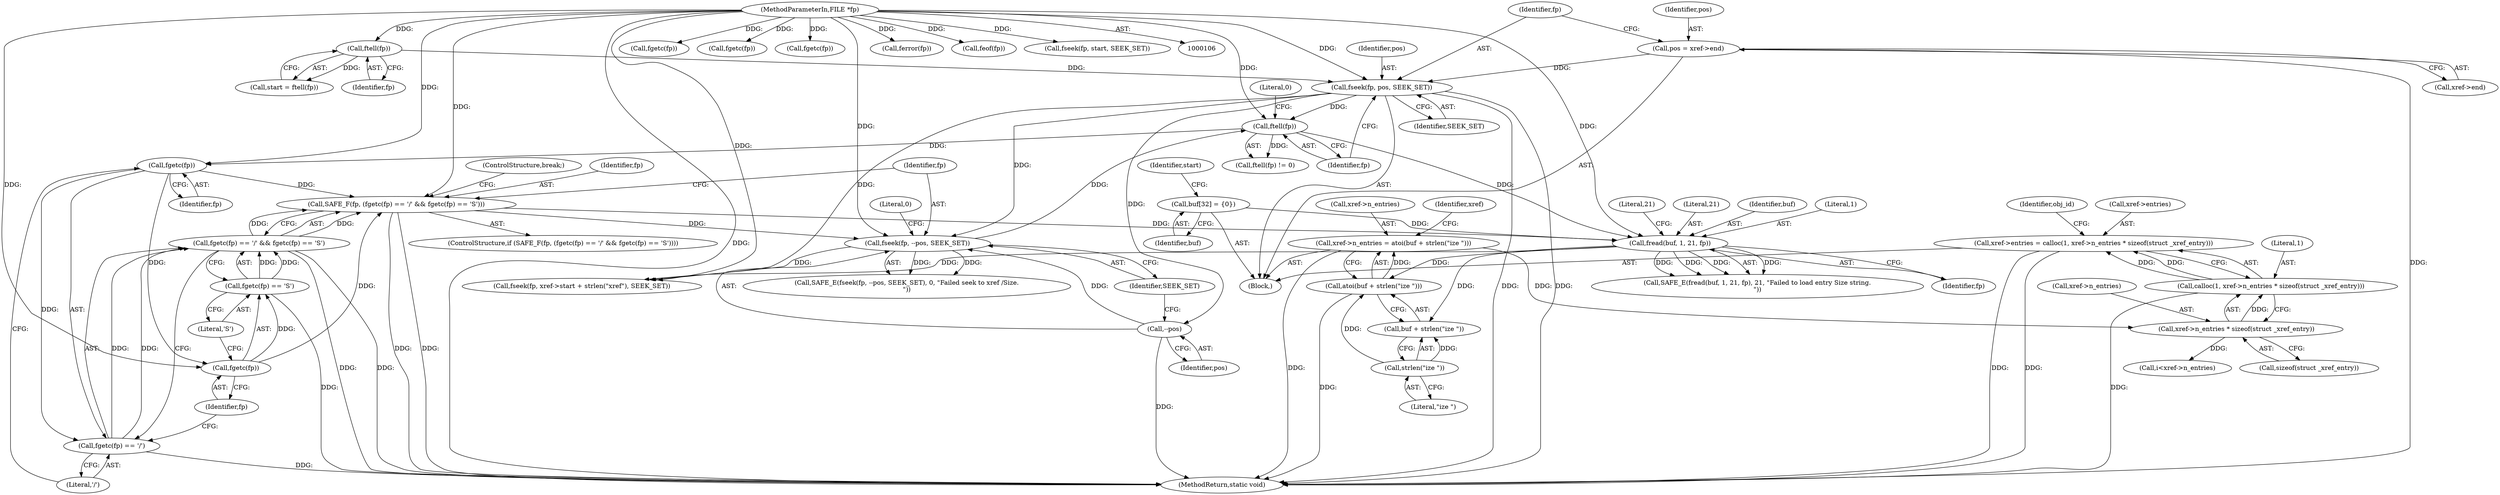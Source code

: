 digraph "0_pdfresurrect_0c4120fffa3dffe97b95c486a120eded82afe8a6_4@API" {
"1000177" [label="(Call,xref->entries = calloc(1, xref->n_entries * sizeof(struct _xref_entry)))"];
"1000181" [label="(Call,calloc(1, xref->n_entries * sizeof(struct _xref_entry)))"];
"1000183" [label="(Call,xref->n_entries * sizeof(struct _xref_entry))"];
"1000168" [label="(Call,xref->n_entries = atoi(buf + strlen(\"ize \")))"];
"1000172" [label="(Call,atoi(buf + strlen(\"ize \")))"];
"1000161" [label="(Call,fread(buf, 1, 21, fp))"];
"1000116" [label="(Call,buf[32] = {0})"];
"1000139" [label="(Call,SAFE_F(fp, (fgetc(fp) == '/' && fgetc(fp) == 'S')))"];
"1000143" [label="(Call,fgetc(fp))"];
"1000135" [label="(Call,ftell(fp))"];
"1000129" [label="(Call,fseek(fp, pos, SEEK_SET))"];
"1000122" [label="(Call,ftell(fp))"];
"1000107" [label="(MethodParameterIn,FILE *fp)"];
"1000124" [label="(Call,pos = xref->end)"];
"1000153" [label="(Call,fseek(fp, --pos, SEEK_SET))"];
"1000155" [label="(Call,--pos)"];
"1000147" [label="(Call,fgetc(fp))"];
"1000141" [label="(Call,fgetc(fp) == '/' && fgetc(fp) == 'S')"];
"1000142" [label="(Call,fgetc(fp) == '/')"];
"1000146" [label="(Call,fgetc(fp) == 'S')"];
"1000175" [label="(Call,strlen(\"ize \"))"];
"1000173" [label="(Call,buf + strlen(\"ize \"))"];
"1000116" [label="(Call,buf[32] = {0})"];
"1000190" [label="(Identifier,obj_id)"];
"1000161" [label="(Call,fread(buf, 1, 21, fp))"];
"1000143" [label="(Call,fgetc(fp))"];
"1000177" [label="(Call,xref->entries = calloc(1, xref->n_entries * sizeof(struct _xref_entry)))"];
"1000124" [label="(Call,pos = xref->end)"];
"1000192" [label="(Call,fseek(fp, xref->start + strlen(\"xref\"), SEEK_SET))"];
"1000156" [label="(Identifier,pos)"];
"1000137" [label="(Literal,0)"];
"1000265" [label="(Call,fgetc(fp))"];
"1000168" [label="(Call,xref->n_entries = atoi(buf + strlen(\"ize \")))"];
"1000150" [label="(ControlStructure,break;)"];
"1000141" [label="(Call,fgetc(fp) == '/' && fgetc(fp) == 'S')"];
"1000218" [label="(Call,fgetc(fp))"];
"1000134" [label="(Call,ftell(fp) != 0)"];
"1000184" [label="(Call,xref->n_entries)"];
"1000123" [label="(Identifier,fp)"];
"1000155" [label="(Call,--pos)"];
"1000166" [label="(Literal,21)"];
"1000125" [label="(Identifier,pos)"];
"1000152" [label="(Call,SAFE_E(fseek(fp, --pos, SEEK_SET), 0, \"Failed seek to xref /Size.\n\"))"];
"1000182" [label="(Literal,1)"];
"1000164" [label="(Literal,21)"];
"1000230" [label="(Call,fgetc(fp))"];
"1000357" [label="(MethodReturn,static void)"];
"1000140" [label="(Identifier,fp)"];
"1000142" [label="(Call,fgetc(fp) == '/')"];
"1000162" [label="(Identifier,buf)"];
"1000187" [label="(Call,sizeof(struct _xref_entry))"];
"1000120" [label="(Call,start = ftell(fp))"];
"1000145" [label="(Literal,'/')"];
"1000129" [label="(Call,fseek(fp, pos, SEEK_SET))"];
"1000250" [label="(Call,ferror(fp))"];
"1000138" [label="(ControlStructure,if (SAFE_F(fp, (fgetc(fp) == '/' && fgetc(fp) == 'S'))))"];
"1000157" [label="(Identifier,SEEK_SET)"];
"1000183" [label="(Call,xref->n_entries * sizeof(struct _xref_entry))"];
"1000178" [label="(Call,xref->entries)"];
"1000144" [label="(Identifier,fp)"];
"1000130" [label="(Identifier,fp)"];
"1000126" [label="(Call,xref->end)"];
"1000117" [label="(Identifier,buf)"];
"1000176" [label="(Literal,\"ize \")"];
"1000107" [label="(MethodParameterIn,FILE *fp)"];
"1000135" [label="(Call,ftell(fp))"];
"1000146" [label="(Call,fgetc(fp) == 'S')"];
"1000121" [label="(Identifier,start)"];
"1000139" [label="(Call,SAFE_F(fp, (fgetc(fp) == '/' && fgetc(fp) == 'S')))"];
"1000175" [label="(Call,strlen(\"ize \"))"];
"1000158" [label="(Literal,0)"];
"1000148" [label="(Identifier,fp)"];
"1000163" [label="(Literal,1)"];
"1000153" [label="(Call,fseek(fp, --pos, SEEK_SET))"];
"1000149" [label="(Literal,'S')"];
"1000109" [label="(Block,)"];
"1000132" [label="(Identifier,SEEK_SET)"];
"1000154" [label="(Identifier,fp)"];
"1000122" [label="(Call,ftell(fp))"];
"1000208" [label="(Call,i<xref->n_entries)"];
"1000172" [label="(Call,atoi(buf + strlen(\"ize \")))"];
"1000160" [label="(Call,SAFE_E(fread(buf, 1, 21, fp), 21, \"Failed to load entry Size string.\n\"))"];
"1000179" [label="(Identifier,xref)"];
"1000147" [label="(Call,fgetc(fp))"];
"1000181" [label="(Call,calloc(1, xref->n_entries * sizeof(struct _xref_entry)))"];
"1000131" [label="(Identifier,pos)"];
"1000246" [label="(Call,feof(fp))"];
"1000353" [label="(Call,fseek(fp, start, SEEK_SET))"];
"1000169" [label="(Call,xref->n_entries)"];
"1000165" [label="(Identifier,fp)"];
"1000136" [label="(Identifier,fp)"];
"1000177" -> "1000109"  [label="AST: "];
"1000177" -> "1000181"  [label="CFG: "];
"1000178" -> "1000177"  [label="AST: "];
"1000181" -> "1000177"  [label="AST: "];
"1000190" -> "1000177"  [label="CFG: "];
"1000177" -> "1000357"  [label="DDG: "];
"1000177" -> "1000357"  [label="DDG: "];
"1000181" -> "1000177"  [label="DDG: "];
"1000181" -> "1000177"  [label="DDG: "];
"1000181" -> "1000183"  [label="CFG: "];
"1000182" -> "1000181"  [label="AST: "];
"1000183" -> "1000181"  [label="AST: "];
"1000181" -> "1000357"  [label="DDG: "];
"1000183" -> "1000181"  [label="DDG: "];
"1000183" -> "1000187"  [label="CFG: "];
"1000184" -> "1000183"  [label="AST: "];
"1000187" -> "1000183"  [label="AST: "];
"1000168" -> "1000183"  [label="DDG: "];
"1000183" -> "1000208"  [label="DDG: "];
"1000168" -> "1000109"  [label="AST: "];
"1000168" -> "1000172"  [label="CFG: "];
"1000169" -> "1000168"  [label="AST: "];
"1000172" -> "1000168"  [label="AST: "];
"1000179" -> "1000168"  [label="CFG: "];
"1000168" -> "1000357"  [label="DDG: "];
"1000172" -> "1000168"  [label="DDG: "];
"1000172" -> "1000173"  [label="CFG: "];
"1000173" -> "1000172"  [label="AST: "];
"1000172" -> "1000357"  [label="DDG: "];
"1000161" -> "1000172"  [label="DDG: "];
"1000175" -> "1000172"  [label="DDG: "];
"1000161" -> "1000160"  [label="AST: "];
"1000161" -> "1000165"  [label="CFG: "];
"1000162" -> "1000161"  [label="AST: "];
"1000163" -> "1000161"  [label="AST: "];
"1000164" -> "1000161"  [label="AST: "];
"1000165" -> "1000161"  [label="AST: "];
"1000166" -> "1000161"  [label="CFG: "];
"1000161" -> "1000160"  [label="DDG: "];
"1000161" -> "1000160"  [label="DDG: "];
"1000161" -> "1000160"  [label="DDG: "];
"1000161" -> "1000160"  [label="DDG: "];
"1000116" -> "1000161"  [label="DDG: "];
"1000139" -> "1000161"  [label="DDG: "];
"1000135" -> "1000161"  [label="DDG: "];
"1000107" -> "1000161"  [label="DDG: "];
"1000161" -> "1000173"  [label="DDG: "];
"1000161" -> "1000192"  [label="DDG: "];
"1000116" -> "1000109"  [label="AST: "];
"1000116" -> "1000117"  [label="CFG: "];
"1000117" -> "1000116"  [label="AST: "];
"1000121" -> "1000116"  [label="CFG: "];
"1000139" -> "1000138"  [label="AST: "];
"1000139" -> "1000141"  [label="CFG: "];
"1000140" -> "1000139"  [label="AST: "];
"1000141" -> "1000139"  [label="AST: "];
"1000150" -> "1000139"  [label="CFG: "];
"1000154" -> "1000139"  [label="CFG: "];
"1000139" -> "1000357"  [label="DDG: "];
"1000139" -> "1000357"  [label="DDG: "];
"1000143" -> "1000139"  [label="DDG: "];
"1000147" -> "1000139"  [label="DDG: "];
"1000107" -> "1000139"  [label="DDG: "];
"1000141" -> "1000139"  [label="DDG: "];
"1000141" -> "1000139"  [label="DDG: "];
"1000139" -> "1000153"  [label="DDG: "];
"1000143" -> "1000142"  [label="AST: "];
"1000143" -> "1000144"  [label="CFG: "];
"1000144" -> "1000143"  [label="AST: "];
"1000145" -> "1000143"  [label="CFG: "];
"1000143" -> "1000142"  [label="DDG: "];
"1000135" -> "1000143"  [label="DDG: "];
"1000107" -> "1000143"  [label="DDG: "];
"1000143" -> "1000147"  [label="DDG: "];
"1000135" -> "1000134"  [label="AST: "];
"1000135" -> "1000136"  [label="CFG: "];
"1000136" -> "1000135"  [label="AST: "];
"1000137" -> "1000135"  [label="CFG: "];
"1000135" -> "1000134"  [label="DDG: "];
"1000129" -> "1000135"  [label="DDG: "];
"1000153" -> "1000135"  [label="DDG: "];
"1000107" -> "1000135"  [label="DDG: "];
"1000129" -> "1000109"  [label="AST: "];
"1000129" -> "1000132"  [label="CFG: "];
"1000130" -> "1000129"  [label="AST: "];
"1000131" -> "1000129"  [label="AST: "];
"1000132" -> "1000129"  [label="AST: "];
"1000136" -> "1000129"  [label="CFG: "];
"1000129" -> "1000357"  [label="DDG: "];
"1000129" -> "1000357"  [label="DDG: "];
"1000122" -> "1000129"  [label="DDG: "];
"1000107" -> "1000129"  [label="DDG: "];
"1000124" -> "1000129"  [label="DDG: "];
"1000129" -> "1000155"  [label="DDG: "];
"1000129" -> "1000153"  [label="DDG: "];
"1000129" -> "1000192"  [label="DDG: "];
"1000122" -> "1000120"  [label="AST: "];
"1000122" -> "1000123"  [label="CFG: "];
"1000123" -> "1000122"  [label="AST: "];
"1000120" -> "1000122"  [label="CFG: "];
"1000122" -> "1000120"  [label="DDG: "];
"1000107" -> "1000122"  [label="DDG: "];
"1000107" -> "1000106"  [label="AST: "];
"1000107" -> "1000357"  [label="DDG: "];
"1000107" -> "1000147"  [label="DDG: "];
"1000107" -> "1000153"  [label="DDG: "];
"1000107" -> "1000192"  [label="DDG: "];
"1000107" -> "1000218"  [label="DDG: "];
"1000107" -> "1000230"  [label="DDG: "];
"1000107" -> "1000246"  [label="DDG: "];
"1000107" -> "1000250"  [label="DDG: "];
"1000107" -> "1000265"  [label="DDG: "];
"1000107" -> "1000353"  [label="DDG: "];
"1000124" -> "1000109"  [label="AST: "];
"1000124" -> "1000126"  [label="CFG: "];
"1000125" -> "1000124"  [label="AST: "];
"1000126" -> "1000124"  [label="AST: "];
"1000130" -> "1000124"  [label="CFG: "];
"1000124" -> "1000357"  [label="DDG: "];
"1000153" -> "1000152"  [label="AST: "];
"1000153" -> "1000157"  [label="CFG: "];
"1000154" -> "1000153"  [label="AST: "];
"1000155" -> "1000153"  [label="AST: "];
"1000157" -> "1000153"  [label="AST: "];
"1000158" -> "1000153"  [label="CFG: "];
"1000153" -> "1000152"  [label="DDG: "];
"1000153" -> "1000152"  [label="DDG: "];
"1000155" -> "1000153"  [label="DDG: "];
"1000153" -> "1000192"  [label="DDG: "];
"1000155" -> "1000156"  [label="CFG: "];
"1000156" -> "1000155"  [label="AST: "];
"1000157" -> "1000155"  [label="CFG: "];
"1000155" -> "1000357"  [label="DDG: "];
"1000147" -> "1000146"  [label="AST: "];
"1000147" -> "1000148"  [label="CFG: "];
"1000148" -> "1000147"  [label="AST: "];
"1000149" -> "1000147"  [label="CFG: "];
"1000147" -> "1000146"  [label="DDG: "];
"1000141" -> "1000142"  [label="CFG: "];
"1000141" -> "1000146"  [label="CFG: "];
"1000142" -> "1000141"  [label="AST: "];
"1000146" -> "1000141"  [label="AST: "];
"1000141" -> "1000357"  [label="DDG: "];
"1000141" -> "1000357"  [label="DDG: "];
"1000142" -> "1000141"  [label="DDG: "];
"1000142" -> "1000141"  [label="DDG: "];
"1000146" -> "1000141"  [label="DDG: "];
"1000146" -> "1000141"  [label="DDG: "];
"1000142" -> "1000145"  [label="CFG: "];
"1000145" -> "1000142"  [label="AST: "];
"1000148" -> "1000142"  [label="CFG: "];
"1000142" -> "1000357"  [label="DDG: "];
"1000146" -> "1000149"  [label="CFG: "];
"1000149" -> "1000146"  [label="AST: "];
"1000146" -> "1000357"  [label="DDG: "];
"1000175" -> "1000173"  [label="AST: "];
"1000175" -> "1000176"  [label="CFG: "];
"1000176" -> "1000175"  [label="AST: "];
"1000173" -> "1000175"  [label="CFG: "];
"1000175" -> "1000173"  [label="DDG: "];
}
